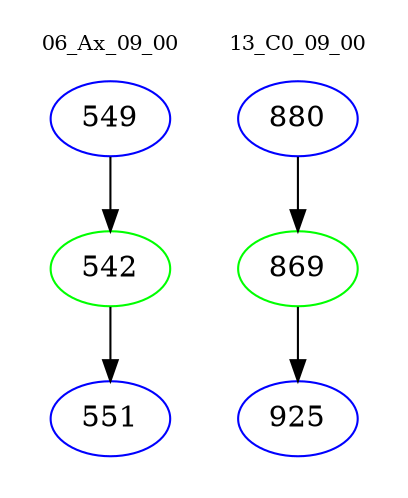 digraph{
subgraph cluster_0 {
color = white
label = "06_Ax_09_00";
fontsize=10;
T0_549 [label="549", color="blue"]
T0_549 -> T0_542 [color="black"]
T0_542 [label="542", color="green"]
T0_542 -> T0_551 [color="black"]
T0_551 [label="551", color="blue"]
}
subgraph cluster_1 {
color = white
label = "13_C0_09_00";
fontsize=10;
T1_880 [label="880", color="blue"]
T1_880 -> T1_869 [color="black"]
T1_869 [label="869", color="green"]
T1_869 -> T1_925 [color="black"]
T1_925 [label="925", color="blue"]
}
}
